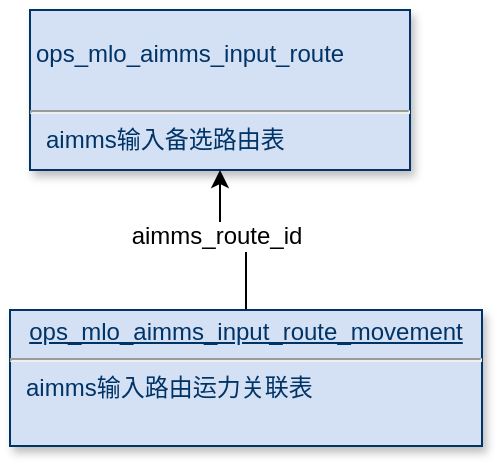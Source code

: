 <mxfile version="10.7.7" type="github"><diagram name="Page-1" id="efa7a0a1-bf9b-a30e-e6df-94a7791c09e9"><mxGraphModel dx="1372" dy="661" grid="1" gridSize="10" guides="1" tooltips="1" connect="1" arrows="1" fold="1" page="1" pageScale="1" pageWidth="826" pageHeight="1169" background="#ffffff" math="0" shadow="0"><root><mxCell id="0"/><mxCell id="1" parent="0"/><mxCell id="29" value="&lt;table&gt;&lt;tbody&gt;&lt;tr&gt;&lt;td valign=&quot;top&quot;&gt;&lt;p&gt;&lt;span lang=&quot;EN-US&quot;&gt;ops_mlo_aimms_input_route&lt;/span&gt;&lt;br&gt;&lt;/p&gt;&lt;/td&gt;&lt;/tr&gt;&lt;/tbody&gt;&lt;/table&gt;&lt;hr&gt;&lt;p style=&quot;margin: 0px ; margin-left: 8px&quot;&gt;&lt;span lang=&quot;EN-US&quot;&gt;aimms&lt;/span&gt;&lt;span&gt;输入备选路由表&lt;/span&gt;&lt;br&gt;&lt;/p&gt;" style="verticalAlign=top;align=left;overflow=fill;fontSize=12;fontFamily=Helvetica;html=1;strokeColor=#003366;shadow=1;fillColor=#D4E1F5;fontColor=#003366" parent="1" vertex="1"><mxGeometry x="240" y="200" width="190" height="80" as="geometry"/></mxCell><mxCell id="TWew0uVJ9d9xAp25sdfZ-92" style="edgeStyle=orthogonalEdgeStyle;rounded=0;orthogonalLoop=1;jettySize=auto;html=1;" edge="1" parent="1" source="TWew0uVJ9d9xAp25sdfZ-91" target="29"><mxGeometry relative="1" as="geometry"/></mxCell><mxCell id="TWew0uVJ9d9xAp25sdfZ-94" value="aimms_route_id" style="text;html=1;resizable=0;points=[];align=center;verticalAlign=middle;labelBackgroundColor=#ffffff;" vertex="1" connectable="0" parent="TWew0uVJ9d9xAp25sdfZ-92"><mxGeometry x="0.207" y="2" relative="1" as="geometry"><mxPoint as="offset"/></mxGeometry></mxCell><mxCell id="TWew0uVJ9d9xAp25sdfZ-91" value="&lt;p style=&quot;margin: 0px ; margin-top: 4px ; text-align: center ; text-decoration: underline&quot;&gt;&lt;span lang=&quot;EN-US&quot;&gt;ops_mlo_aimms_input_route_movement&lt;/span&gt;&lt;br&gt;&lt;/p&gt;&lt;hr&gt;&lt;p style=&quot;margin: 0px ; margin-left: 8px&quot;&gt;&lt;span lang=&quot;EN-US&quot;&gt;aimms&lt;/span&gt;&lt;span&gt;输入路由运力关联表&lt;/span&gt;&lt;br&gt;&lt;/p&gt;" style="verticalAlign=top;align=left;overflow=fill;fontSize=12;fontFamily=Helvetica;html=1;strokeColor=#003366;shadow=1;fillColor=#D4E1F5;fontColor=#003366" vertex="1" parent="1"><mxGeometry x="230" y="350" width="236" height="68" as="geometry"/></mxCell></root></mxGraphModel></diagram></mxfile>